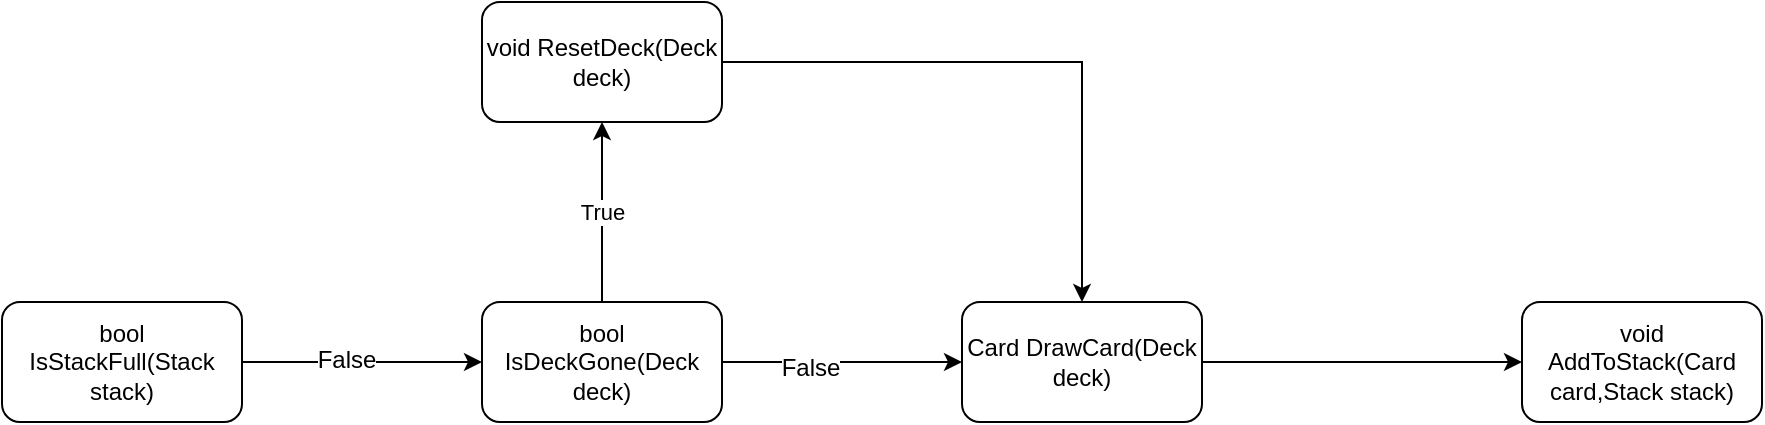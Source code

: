 <mxfile version="12.1.0" type="device" pages="3"><diagram id="qCsXsaZV3bRz2frM_zwQ" name="Draw Card"><mxGraphModel dx="1185" dy="685" grid="1" gridSize="10" guides="1" tooltips="1" connect="1" arrows="1" fold="1" page="1" pageScale="1" pageWidth="850" pageHeight="1100" math="0" shadow="0"><root><mxCell id="0"/><mxCell id="1" parent="0"/><mxCell id="_X0kqHvK5wq_ZJXRGs2p-4" style="edgeStyle=orthogonalEdgeStyle;rounded=0;orthogonalLoop=1;jettySize=auto;html=1;" edge="1" parent="1" source="_X0kqHvK5wq_ZJXRGs2p-2" target="_X0kqHvK5wq_ZJXRGs2p-3"><mxGeometry relative="1" as="geometry"/></mxCell><mxCell id="_X0kqHvK5wq_ZJXRGs2p-5" value="False" style="text;html=1;resizable=0;points=[];align=center;verticalAlign=middle;labelBackgroundColor=#ffffff;" vertex="1" connectable="0" parent="_X0kqHvK5wq_ZJXRGs2p-4"><mxGeometry x="-0.137" y="1" relative="1" as="geometry"><mxPoint as="offset"/></mxGeometry></mxCell><mxCell id="_X0kqHvK5wq_ZJXRGs2p-2" value="bool IsStackFull(Stack stack)" style="rounded=1;whiteSpace=wrap;html=1;" vertex="1" parent="1"><mxGeometry x="50" y="290" width="120" height="60" as="geometry"/></mxCell><mxCell id="_X0kqHvK5wq_ZJXRGs2p-7" value="True" style="edgeStyle=orthogonalEdgeStyle;rounded=0;orthogonalLoop=1;jettySize=auto;html=1;" edge="1" parent="1" source="_X0kqHvK5wq_ZJXRGs2p-3" target="_X0kqHvK5wq_ZJXRGs2p-6"><mxGeometry relative="1" as="geometry"/></mxCell><mxCell id="_X0kqHvK5wq_ZJXRGs2p-9" style="edgeStyle=orthogonalEdgeStyle;rounded=0;orthogonalLoop=1;jettySize=auto;html=1;" edge="1" parent="1" source="_X0kqHvK5wq_ZJXRGs2p-3" target="_X0kqHvK5wq_ZJXRGs2p-8"><mxGeometry relative="1" as="geometry"/></mxCell><mxCell id="_X0kqHvK5wq_ZJXRGs2p-10" value="False" style="text;html=1;resizable=0;points=[];align=center;verticalAlign=middle;labelBackgroundColor=#ffffff;" vertex="1" connectable="0" parent="_X0kqHvK5wq_ZJXRGs2p-9"><mxGeometry x="-0.275" y="-3" relative="1" as="geometry"><mxPoint as="offset"/></mxGeometry></mxCell><mxCell id="_X0kqHvK5wq_ZJXRGs2p-3" value="bool IsDeckGone(Deck deck)" style="rounded=1;whiteSpace=wrap;html=1;" vertex="1" parent="1"><mxGeometry x="290" y="290" width="120" height="60" as="geometry"/></mxCell><mxCell id="_X0kqHvK5wq_ZJXRGs2p-11" style="edgeStyle=orthogonalEdgeStyle;rounded=0;orthogonalLoop=1;jettySize=auto;html=1;" edge="1" parent="1" source="_X0kqHvK5wq_ZJXRGs2p-6" target="_X0kqHvK5wq_ZJXRGs2p-8"><mxGeometry relative="1" as="geometry"/></mxCell><mxCell id="_X0kqHvK5wq_ZJXRGs2p-6" value="void ResetDeck(Deck deck)" style="rounded=1;whiteSpace=wrap;html=1;" vertex="1" parent="1"><mxGeometry x="290" y="140" width="120" height="60" as="geometry"/></mxCell><mxCell id="_X0kqHvK5wq_ZJXRGs2p-13" style="edgeStyle=orthogonalEdgeStyle;rounded=0;orthogonalLoop=1;jettySize=auto;html=1;" edge="1" parent="1" source="_X0kqHvK5wq_ZJXRGs2p-8" target="_X0kqHvK5wq_ZJXRGs2p-12"><mxGeometry relative="1" as="geometry"/></mxCell><mxCell id="_X0kqHvK5wq_ZJXRGs2p-8" value="Card DrawCard(Deck deck)" style="rounded=1;whiteSpace=wrap;html=1;" vertex="1" parent="1"><mxGeometry x="530" y="290" width="120" height="60" as="geometry"/></mxCell><mxCell id="_X0kqHvK5wq_ZJXRGs2p-12" value="void AddToStack(Card card,Stack stack)" style="rounded=1;whiteSpace=wrap;html=1;" vertex="1" parent="1"><mxGeometry x="810" y="290" width="120" height="60" as="geometry"/></mxCell></root></mxGraphModel></diagram><diagram id="WQ_8hSs2SOrk4PCPdRQZ" name="Discard Card"><mxGraphModel dx="813" dy="470" grid="1" gridSize="10" guides="1" tooltips="1" connect="1" arrows="1" fold="1" page="1" pageScale="1" pageWidth="850" pageHeight="1100" math="0" shadow="0"><root><mxCell id="W5--UzyHdmFeB_vJ0SQX-0"/><mxCell id="W5--UzyHdmFeB_vJ0SQX-1" parent="W5--UzyHdmFeB_vJ0SQX-0"/><mxCell id="TeGHrXIoR83hhzzEKAnA-3" style="edgeStyle=orthogonalEdgeStyle;rounded=0;orthogonalLoop=1;jettySize=auto;html=1;" edge="1" parent="W5--UzyHdmFeB_vJ0SQX-1" source="W5--UzyHdmFeB_vJ0SQX-2" target="TeGHrXIoR83hhzzEKAnA-2"><mxGeometry relative="1" as="geometry"/></mxCell><mxCell id="W5--UzyHdmFeB_vJ0SQX-2" value="Card GetCardToDiscard(Stack stack)" style="rounded=1;whiteSpace=wrap;html=1;" vertex="1" parent="W5--UzyHdmFeB_vJ0SQX-1"><mxGeometry x="370" y="300" width="190" height="60" as="geometry"/></mxCell><mxCell id="TeGHrXIoR83hhzzEKAnA-0" style="edgeStyle=orthogonalEdgeStyle;rounded=0;orthogonalLoop=1;jettySize=auto;html=1;" edge="1" parent="W5--UzyHdmFeB_vJ0SQX-1" source="W5--UzyHdmFeB_vJ0SQX-3" target="W5--UzyHdmFeB_vJ0SQX-2"><mxGeometry relative="1" as="geometry"/></mxCell><mxCell id="W5--UzyHdmFeB_vJ0SQX-3" value="bool HasCard(Stack stack)" style="rounded=1;whiteSpace=wrap;html=1;" vertex="1" parent="W5--UzyHdmFeB_vJ0SQX-1"><mxGeometry x="70" y="300" width="120" height="60" as="geometry"/></mxCell><mxCell id="TeGHrXIoR83hhzzEKAnA-1" value="True" style="text;html=1;resizable=0;points=[];autosize=1;align=left;verticalAlign=top;spacingTop=-4;" vertex="1" parent="W5--UzyHdmFeB_vJ0SQX-1"><mxGeometry x="268" y="333" width="40" height="20" as="geometry"/></mxCell><mxCell id="TeGHrXIoR83hhzzEKAnA-2" value="bool DiscardCard(Stack stack,Card card)" style="rounded=1;whiteSpace=wrap;html=1;" vertex="1" parent="W5--UzyHdmFeB_vJ0SQX-1"><mxGeometry x="710" y="300" width="120" height="60" as="geometry"/></mxCell></root></mxGraphModel></diagram><diagram id="JzOZTJTe-ofWEcXTUyKK" name="Term"><mxGraphModel dx="1185" dy="685" grid="1" gridSize="10" guides="1" tooltips="1" connect="1" arrows="1" fold="1" page="1" pageScale="1" pageWidth="850" pageHeight="1100" math="0" shadow="0"><root><mxCell id="3kBF9BZcfL34v2By8E8q-0"/><mxCell id="3kBF9BZcfL34v2By8E8q-1" parent="3kBF9BZcfL34v2By8E8q-0"/><mxCell id="DN5fwKGiZjFVNdNcxTNY-0" value="Stack = Where user can place card" style="whiteSpace=wrap;html=1;aspect=fixed;" vertex="1" parent="3kBF9BZcfL34v2By8E8q-1"><mxGeometry x="50" y="60" width="130" height="130" as="geometry"/></mxCell><mxCell id="DN5fwKGiZjFVNdNcxTNY-1" value="Deck = Where user can draw card from" style="whiteSpace=wrap;html=1;aspect=fixed;" vertex="1" parent="3kBF9BZcfL34v2By8E8q-1"><mxGeometry x="280" y="50" width="130" height="130" as="geometry"/></mxCell></root></mxGraphModel></diagram></mxfile>